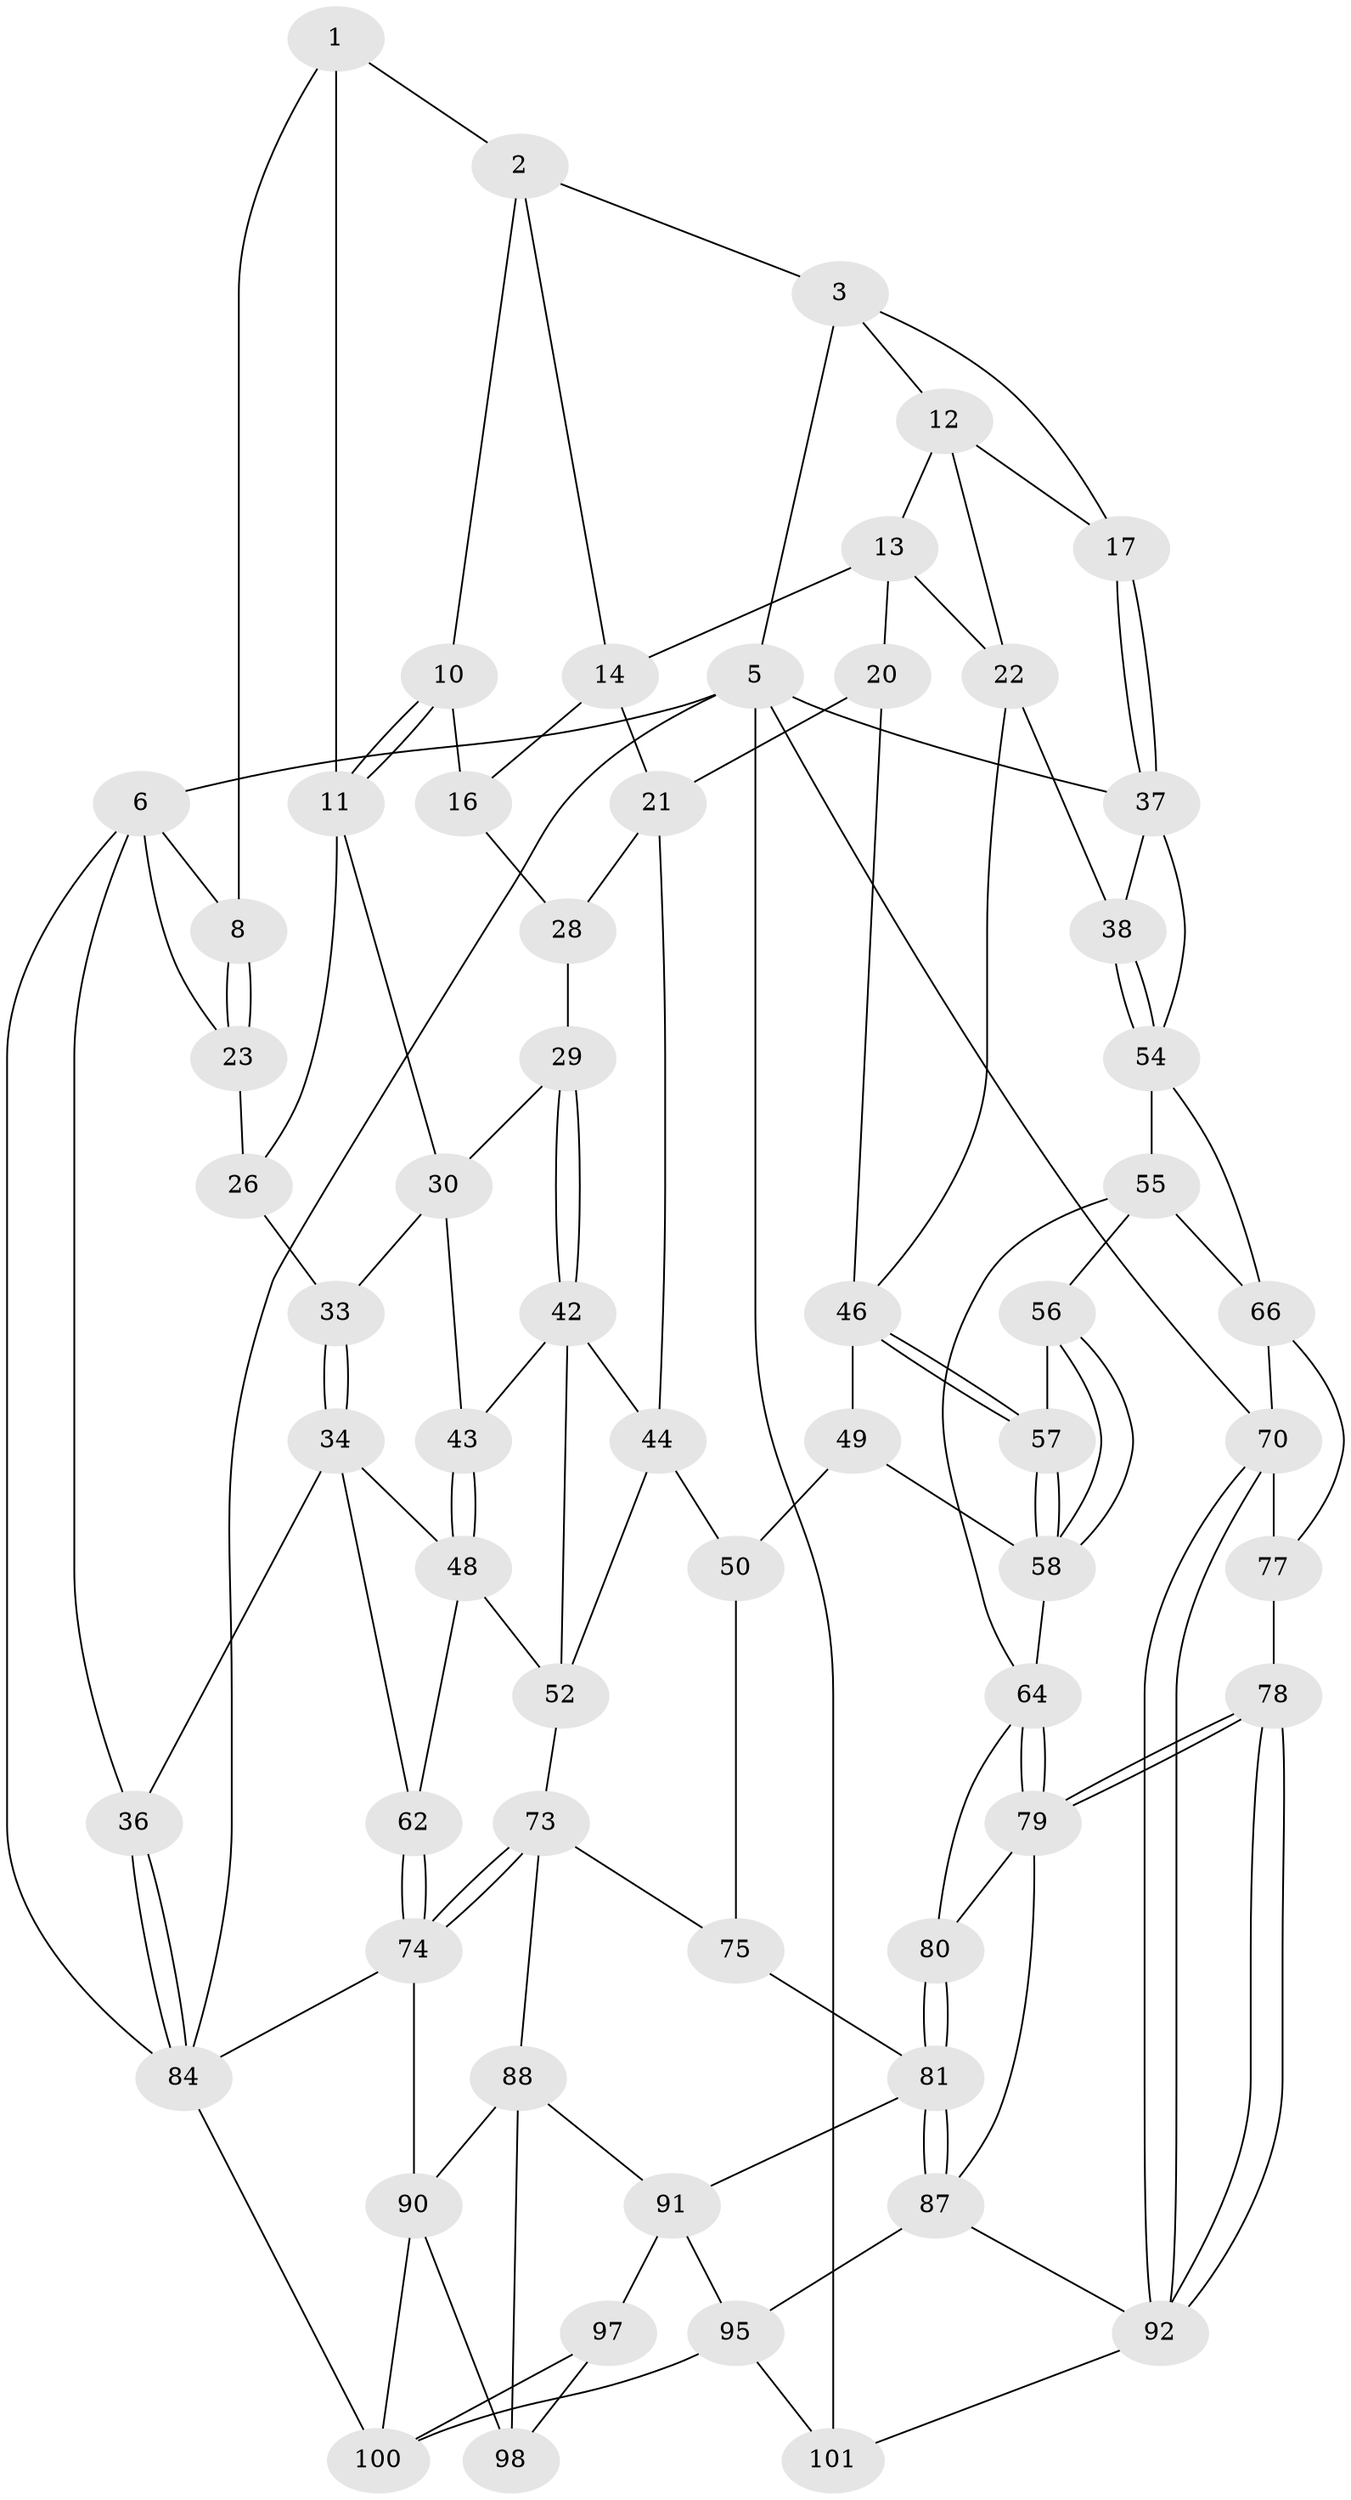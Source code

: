 // original degree distribution, {3: 0.019417475728155338, 4: 0.24271844660194175, 5: 0.5242718446601942, 6: 0.21359223300970873}
// Generated by graph-tools (version 1.1) at 2025/11/02/27/25 16:11:55]
// undirected, 62 vertices, 132 edges
graph export_dot {
graph [start="1"]
  node [color=gray90,style=filled];
  1 [pos="+0.14111863466482383+0",super="+7"];
  2 [pos="+0.4881437480165624+0",super="+9"];
  3 [pos="+1+0",super="+4"];
  5 [pos="+1+0",super="+69"];
  6 [pos="+0+0",super="+24"];
  8 [pos="+0.08358921242697237+0.11815460214483914"];
  10 [pos="+0.4160293118515125+0.05724032310970893"];
  11 [pos="+0.29541063028730696+0.1335283831846874",super="+25"];
  12 [pos="+0.8521442212598127+0.039166242312486874",super="+18"];
  13 [pos="+0.7290568247478827+0.11021162384145869",super="+19"];
  14 [pos="+0.6005768752261902+0.018317931525745016",super="+15"];
  16 [pos="+0.4454042536725713+0.12206624134588732"];
  17 [pos="+0.9248246987980578+0.22089821551184627"];
  20 [pos="+0.7027187995415762+0.28491752608011595"];
  21 [pos="+0.6156217211010042+0.2783032981295876",super="+41"];
  22 [pos="+0.8845255815087306+0.23204108224705514",super="+39"];
  23 [pos="+0.010786865344358899+0.20747149155127484",super="+27"];
  26 [pos="+0.25623190140242985+0.19571215219711022",super="+31"];
  28 [pos="+0.42964265017830616+0.2756100922658808"];
  29 [pos="+0.4046881843498315+0.2836720585945463"];
  30 [pos="+0.30099393994017615+0.25326172663203456",super="+32"];
  33 [pos="+0.19917500076499378+0.3576365106872838"];
  34 [pos="+0.16246095472455468+0.4072362271290203",super="+35"];
  36 [pos="+0+0.3926009807365625"];
  37 [pos="+1+0.28086125715950744",super="+40"];
  38 [pos="+0.912127819347411+0.41230553567275463"];
  42 [pos="+0.36367894197826744+0.39482330953315375",super="+45"];
  43 [pos="+0.3483309590069015+0.39058793602322955"];
  44 [pos="+0.48733101121440436+0.46046190570488665",super="+51"];
  46 [pos="+0.7587267365866514+0.3790579956540822",super="+47"];
  48 [pos="+0.23364042019593603+0.45354826157222855",super="+53"];
  49 [pos="+0.6936368728450278+0.4396326920591268",super="+60"];
  50 [pos="+0.5382829695268032+0.4943159708371748",super="+72"];
  52 [pos="+0.28812160387798547+0.5224986676159193",super="+68"];
  54 [pos="+0.9246069756417425+0.4835740799053988",super="+61"];
  55 [pos="+0.9151255675826597+0.4936078177951365",super="+63"];
  56 [pos="+0.8666821073120985+0.4952788051604454"];
  57 [pos="+0.788372610937653+0.4434893017685412"];
  58 [pos="+0.7866197406899806+0.5342134461462796",super="+59"];
  62 [pos="+0.21268111620192834+0.6445747640835006"];
  64 [pos="+0.8930125044986847+0.5773450861401154",super="+65"];
  66 [pos="+1+0.561639604487809",super="+67"];
  70 [pos="+1+1",super="+71"];
  73 [pos="+0.4462706322126958+0.6038549800718738",super="+76"];
  74 [pos="+0.21068247068351817+0.6582065253545039",super="+86"];
  75 [pos="+0.614260828812273+0.6568309433790419"];
  77 [pos="+0.9362616166798251+0.6954815984410583"];
  78 [pos="+0.8651058957776929+0.7353236804120332"];
  79 [pos="+0.8333950450201372+0.6956108646875586",super="+83"];
  80 [pos="+0.7650626908848523+0.6268467952998678"];
  81 [pos="+0.6594812000107585+0.7103678758814861",super="+82"];
  84 [pos="+0+0.7732061990873575",super="+85"];
  87 [pos="+0.7013971392247021+0.7756047676173436",super="+94"];
  88 [pos="+0.443991314066869+0.728604271096847",super="+89"];
  90 [pos="+0.25163372182566784+0.7704324462841825",super="+99"];
  91 [pos="+0.5289410352705742+0.7792223642671884",super="+96"];
  92 [pos="+0.8516988578257837+0.8050812683005826",super="+93"];
  95 [pos="+0.6301457888572467+0.9355339573164244",super="+102"];
  97 [pos="+0.38888186665755964+0.8972970997583457"];
  98 [pos="+0.36111978861312755+0.8720526224777804"];
  100 [pos="+0+1",super="+103"];
  101 [pos="+0.8281257002509217+1"];
  1 -- 2;
  1 -- 8;
  1 -- 11;
  2 -- 3;
  2 -- 10;
  2 -- 14;
  3 -- 12;
  3 -- 17;
  3 -- 5;
  5 -- 6;
  5 -- 101;
  5 -- 84;
  5 -- 70;
  5 -- 37;
  6 -- 8;
  6 -- 36;
  6 -- 84;
  6 -- 23;
  8 -- 23;
  8 -- 23;
  10 -- 11;
  10 -- 11;
  10 -- 16;
  11 -- 26;
  11 -- 30;
  12 -- 13;
  12 -- 17;
  12 -- 22;
  13 -- 14;
  13 -- 20;
  13 -- 22;
  14 -- 16;
  14 -- 21;
  16 -- 28;
  17 -- 37;
  17 -- 37;
  20 -- 21;
  20 -- 46;
  21 -- 28;
  21 -- 44;
  22 -- 46;
  22 -- 38;
  23 -- 26 [weight=2];
  26 -- 33;
  28 -- 29;
  29 -- 30;
  29 -- 42;
  29 -- 42;
  30 -- 33;
  30 -- 43;
  33 -- 34;
  33 -- 34;
  34 -- 48;
  34 -- 36;
  34 -- 62;
  36 -- 84;
  36 -- 84;
  37 -- 38;
  37 -- 54;
  38 -- 54;
  38 -- 54;
  42 -- 43;
  42 -- 44;
  42 -- 52;
  43 -- 48;
  43 -- 48;
  44 -- 50;
  44 -- 52;
  46 -- 57;
  46 -- 57;
  46 -- 49;
  48 -- 52;
  48 -- 62;
  49 -- 50 [weight=2];
  49 -- 58;
  50 -- 75;
  52 -- 73;
  54 -- 55;
  54 -- 66;
  55 -- 56;
  55 -- 64;
  55 -- 66;
  56 -- 57;
  56 -- 58;
  56 -- 58;
  57 -- 58;
  57 -- 58;
  58 -- 64;
  62 -- 74;
  62 -- 74;
  64 -- 79;
  64 -- 79;
  64 -- 80;
  66 -- 70;
  66 -- 77;
  70 -- 92;
  70 -- 92;
  70 -- 77;
  73 -- 74;
  73 -- 74;
  73 -- 88;
  73 -- 75;
  74 -- 84;
  74 -- 90;
  75 -- 81;
  77 -- 78;
  78 -- 79;
  78 -- 79;
  78 -- 92;
  78 -- 92;
  79 -- 80;
  79 -- 87;
  80 -- 81;
  80 -- 81;
  81 -- 87;
  81 -- 87;
  81 -- 91;
  84 -- 100;
  87 -- 95;
  87 -- 92;
  88 -- 91;
  88 -- 90;
  88 -- 98;
  90 -- 100;
  90 -- 98;
  91 -- 97;
  91 -- 95;
  92 -- 101;
  95 -- 100;
  95 -- 101;
  97 -- 98;
  97 -- 100;
}
